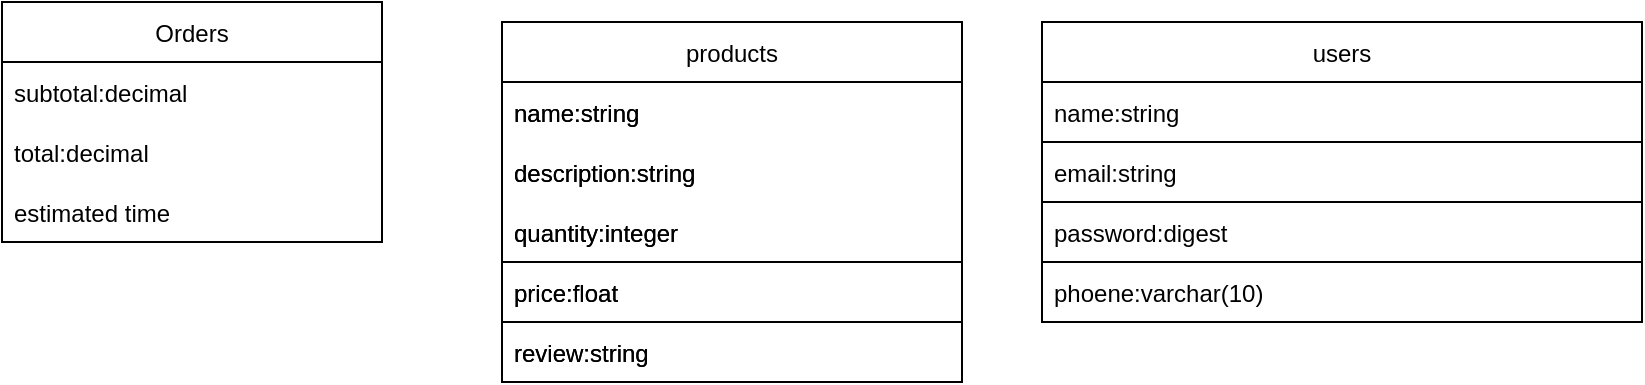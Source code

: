 <mxfile version="20.4.0" type="github"><diagram id="gc0Y4dm--sIadrAOptP3" name="Page-1"><mxGraphModel dx="1153" dy="587" grid="1" gridSize="10" guides="1" tooltips="1" connect="1" arrows="1" fold="1" page="1" pageScale="1" pageWidth="850" pageHeight="1100" math="0" shadow="0"><root><mxCell id="0"/><mxCell id="1" parent="0"/><mxCell id="mh_qjbtfHfXoS7smhnGj-12" value="products" style="swimlane;fontStyle=0;childLayout=stackLayout;horizontal=1;startSize=30;horizontalStack=0;resizeParent=1;resizeParentMax=0;resizeLast=0;collapsible=1;marginBottom=0;" vertex="1" parent="1"><mxGeometry x="250" y="240" width="230" height="120" as="geometry"/></mxCell><mxCell id="mh_qjbtfHfXoS7smhnGj-13" value="name:string" style="text;strokeColor=none;fillColor=none;align=left;verticalAlign=middle;spacingLeft=4;spacingRight=4;overflow=hidden;points=[[0,0.5],[1,0.5]];portConstraint=eastwest;rotatable=0;" vertex="1" parent="mh_qjbtfHfXoS7smhnGj-12"><mxGeometry y="30" width="230" height="30" as="geometry"/></mxCell><mxCell id="mh_qjbtfHfXoS7smhnGj-14" value="description:string" style="text;strokeColor=none;fillColor=none;align=left;verticalAlign=middle;spacingLeft=4;spacingRight=4;overflow=hidden;points=[[0,0.5],[1,0.5]];portConstraint=eastwest;rotatable=0;" vertex="1" parent="mh_qjbtfHfXoS7smhnGj-12"><mxGeometry y="60" width="230" height="30" as="geometry"/></mxCell><mxCell id="mh_qjbtfHfXoS7smhnGj-15" value="quantity:integer" style="text;strokeColor=none;fillColor=none;align=left;verticalAlign=middle;spacingLeft=4;spacingRight=4;overflow=hidden;points=[[0,0.5],[1,0.5]];portConstraint=eastwest;rotatable=0;" vertex="1" parent="mh_qjbtfHfXoS7smhnGj-12"><mxGeometry y="90" width="230" height="30" as="geometry"/></mxCell><mxCell id="mh_qjbtfHfXoS7smhnGj-20" value="users" style="swimlane;fontStyle=0;childLayout=stackLayout;horizontal=1;startSize=30;horizontalStack=0;resizeParent=1;resizeParentMax=0;resizeLast=0;collapsible=1;marginBottom=0;" vertex="1" parent="1"><mxGeometry x="520" y="240" width="300" height="120" as="geometry"><mxRectangle x="520" y="240" width="70" height="30" as="alternateBounds"/></mxGeometry></mxCell><mxCell id="mh_qjbtfHfXoS7smhnGj-21" value="name:string" style="text;strokeColor=none;fillColor=none;align=left;verticalAlign=middle;spacingLeft=4;spacingRight=4;overflow=hidden;points=[[0,0.5],[1,0.5]];portConstraint=eastwest;rotatable=0;" vertex="1" parent="mh_qjbtfHfXoS7smhnGj-20"><mxGeometry y="30" width="300" height="30" as="geometry"/></mxCell><mxCell id="mh_qjbtfHfXoS7smhnGj-22" value="email:string" style="text;strokeColor=default;fillColor=none;align=left;verticalAlign=middle;spacingLeft=4;spacingRight=4;overflow=hidden;points=[[0,0.5],[1,0.5]];portConstraint=eastwest;rotatable=0;" vertex="1" parent="mh_qjbtfHfXoS7smhnGj-20"><mxGeometry y="60" width="300" height="30" as="geometry"/></mxCell><mxCell id="mh_qjbtfHfXoS7smhnGj-23" value="password:digest" style="text;strokeColor=default;fillColor=default;align=left;verticalAlign=middle;spacingLeft=4;spacingRight=4;overflow=hidden;points=[[0,0.5],[1,0.5]];portConstraint=eastwest;rotatable=0;" vertex="1" parent="mh_qjbtfHfXoS7smhnGj-20"><mxGeometry y="90" width="300" height="30" as="geometry"/></mxCell><mxCell id="mh_qjbtfHfXoS7smhnGj-16" value="Orders" style="swimlane;fontStyle=0;childLayout=stackLayout;horizontal=1;startSize=30;horizontalStack=0;resizeParent=1;resizeParentMax=0;resizeLast=0;collapsible=1;marginBottom=0;" vertex="1" parent="1"><mxGeometry y="230" width="190" height="120" as="geometry"/></mxCell><mxCell id="mh_qjbtfHfXoS7smhnGj-17" value="subtotal:decimal" style="text;strokeColor=none;fillColor=none;align=left;verticalAlign=middle;spacingLeft=4;spacingRight=4;overflow=hidden;points=[[0,0.5],[1,0.5]];portConstraint=eastwest;rotatable=0;" vertex="1" parent="mh_qjbtfHfXoS7smhnGj-16"><mxGeometry y="30" width="190" height="30" as="geometry"/></mxCell><mxCell id="mh_qjbtfHfXoS7smhnGj-18" value="total:decimal" style="text;strokeColor=none;fillColor=none;align=left;verticalAlign=middle;spacingLeft=4;spacingRight=4;overflow=hidden;points=[[0,0.5],[1,0.5]];portConstraint=eastwest;rotatable=0;" vertex="1" parent="mh_qjbtfHfXoS7smhnGj-16"><mxGeometry y="60" width="190" height="30" as="geometry"/></mxCell><mxCell id="mh_qjbtfHfXoS7smhnGj-19" value="estimated time" style="text;strokeColor=none;fillColor=none;align=left;verticalAlign=middle;spacingLeft=4;spacingRight=4;overflow=hidden;points=[[0,0.5],[1,0.5]];portConstraint=eastwest;rotatable=0;" vertex="1" parent="mh_qjbtfHfXoS7smhnGj-16"><mxGeometry y="90" width="190" height="30" as="geometry"/></mxCell><mxCell id="mh_qjbtfHfXoS7smhnGj-32" value="price:float" style="text;strokeColor=default;fillColor=none;align=left;verticalAlign=middle;spacingLeft=4;spacingRight=4;overflow=hidden;points=[[0,0.5],[1,0.5]];portConstraint=eastwest;rotatable=0;" vertex="1" parent="1"><mxGeometry x="250" y="360" width="230" height="30" as="geometry"/></mxCell><mxCell id="mh_qjbtfHfXoS7smhnGj-33" value="phoene:varchar(10)" style="text;strokeColor=default;fillColor=default;align=left;verticalAlign=middle;spacingLeft=4;spacingRight=4;overflow=hidden;points=[[0,0.5],[1,0.5]];portConstraint=eastwest;rotatable=0;" vertex="1" parent="1"><mxGeometry x="520" y="360" width="300" height="30" as="geometry"/></mxCell><mxCell id="mh_qjbtfHfXoS7smhnGj-36" value="review:string" style="text;strokeColor=default;fillColor=none;align=left;verticalAlign=middle;spacingLeft=4;spacingRight=4;overflow=hidden;points=[[0,0.5],[1,0.5]];portConstraint=eastwest;rotatable=0;" vertex="1" parent="1"><mxGeometry x="250" y="390" width="230" height="30" as="geometry"/></mxCell><mxCell id="mh_qjbtfHfXoS7smhnGj-38" value="products" style="swimlane;fontStyle=0;childLayout=stackLayout;horizontal=1;startSize=30;horizontalStack=0;resizeParent=1;resizeParentMax=0;resizeLast=0;collapsible=1;marginBottom=0;" vertex="1" parent="1"><mxGeometry x="250" y="240" width="230" height="120" as="geometry"/></mxCell><mxCell id="mh_qjbtfHfXoS7smhnGj-39" value="name:string" style="text;strokeColor=none;fillColor=none;align=left;verticalAlign=middle;spacingLeft=4;spacingRight=4;overflow=hidden;points=[[0,0.5],[1,0.5]];portConstraint=eastwest;rotatable=0;" vertex="1" parent="mh_qjbtfHfXoS7smhnGj-38"><mxGeometry y="30" width="230" height="30" as="geometry"/></mxCell><mxCell id="mh_qjbtfHfXoS7smhnGj-40" value="description:string" style="text;strokeColor=none;fillColor=none;align=left;verticalAlign=middle;spacingLeft=4;spacingRight=4;overflow=hidden;points=[[0,0.5],[1,0.5]];portConstraint=eastwest;rotatable=0;" vertex="1" parent="mh_qjbtfHfXoS7smhnGj-38"><mxGeometry y="60" width="230" height="30" as="geometry"/></mxCell><mxCell id="mh_qjbtfHfXoS7smhnGj-41" value="quantity:integer" style="text;strokeColor=none;fillColor=none;align=left;verticalAlign=middle;spacingLeft=4;spacingRight=4;overflow=hidden;points=[[0,0.5],[1,0.5]];portConstraint=eastwest;rotatable=0;" vertex="1" parent="mh_qjbtfHfXoS7smhnGj-38"><mxGeometry y="90" width="230" height="30" as="geometry"/></mxCell><mxCell id="mh_qjbtfHfXoS7smhnGj-42" value="price:float" style="text;strokeColor=default;fillColor=none;align=left;verticalAlign=middle;spacingLeft=4;spacingRight=4;overflow=hidden;points=[[0,0.5],[1,0.5]];portConstraint=eastwest;rotatable=0;" vertex="1" parent="1"><mxGeometry x="250" y="360" width="230" height="30" as="geometry"/></mxCell><mxCell id="mh_qjbtfHfXoS7smhnGj-43" value="review:string" style="text;strokeColor=default;fillColor=none;align=left;verticalAlign=middle;spacingLeft=4;spacingRight=4;overflow=hidden;points=[[0,0.5],[1,0.5]];portConstraint=eastwest;rotatable=0;" vertex="1" parent="1"><mxGeometry x="250" y="390" width="230" height="30" as="geometry"/></mxCell></root></mxGraphModel></diagram></mxfile>
